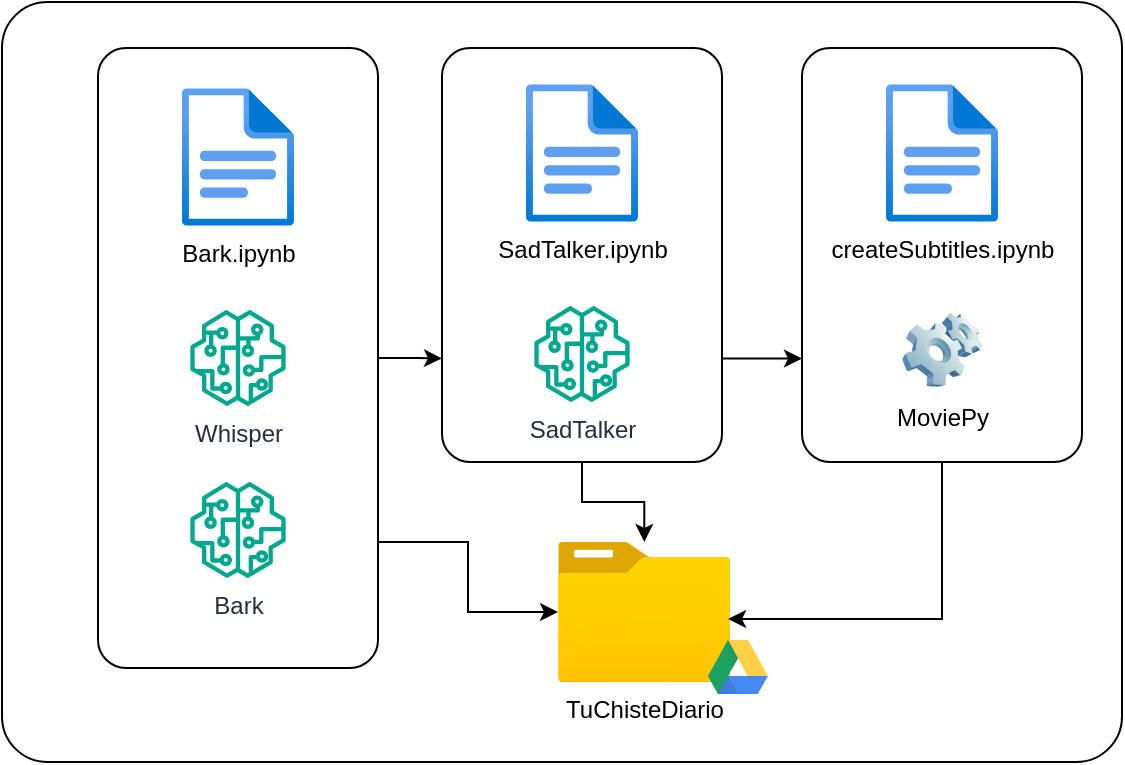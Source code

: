 <mxfile version="22.1.18" type="device">
  <diagram name="Página-1" id="dmKVDUN2Lsdf0M6AFe-A">
    <mxGraphModel dx="786" dy="505" grid="1" gridSize="10" guides="1" tooltips="1" connect="1" arrows="1" fold="1" page="1" pageScale="1" pageWidth="827" pageHeight="1169" math="0" shadow="0">
      <root>
        <mxCell id="0" />
        <mxCell id="1" parent="0" />
        <mxCell id="rxSn5ESXaZDenTGERI-G-1" value="" style="rounded=1;whiteSpace=wrap;html=1;arcSize=6;" vertex="1" parent="1">
          <mxGeometry x="20" y="30" width="560" height="380" as="geometry" />
        </mxCell>
        <mxCell id="rxSn5ESXaZDenTGERI-G-3" value="" style="shape=image;verticalLabelPosition=bottom;labelBackgroundColor=default;verticalAlign=top;aspect=fixed;imageAspect=0;image=https://upload.wikimedia.org/wikipedia/commons/thumb/d/d0/Google_Colaboratory_SVG_Logo.svg/1200px-Google_Colaboratory_SVG_Logo.svg.png;" vertex="1" parent="1">
          <mxGeometry x="500" y="360.73" width="80" height="49.27" as="geometry" />
        </mxCell>
        <mxCell id="rxSn5ESXaZDenTGERI-G-19" style="edgeStyle=orthogonalEdgeStyle;rounded=0;orthogonalLoop=1;jettySize=auto;html=1;entryX=0;entryY=0.75;entryDx=0;entryDy=0;" edge="1" parent="1" source="rxSn5ESXaZDenTGERI-G-6" target="rxSn5ESXaZDenTGERI-G-14">
          <mxGeometry relative="1" as="geometry" />
        </mxCell>
        <mxCell id="rxSn5ESXaZDenTGERI-G-30" style="edgeStyle=orthogonalEdgeStyle;rounded=0;orthogonalLoop=1;jettySize=auto;html=1;" edge="1" parent="1" source="rxSn5ESXaZDenTGERI-G-6" target="rxSn5ESXaZDenTGERI-G-29">
          <mxGeometry relative="1" as="geometry">
            <Array as="points">
              <mxPoint x="253" y="300" />
              <mxPoint x="253" y="335" />
            </Array>
          </mxGeometry>
        </mxCell>
        <mxCell id="rxSn5ESXaZDenTGERI-G-6" value="" style="rounded=1;whiteSpace=wrap;html=1;arcSize=10;" vertex="1" parent="1">
          <mxGeometry x="68" y="53" width="140" height="310" as="geometry" />
        </mxCell>
        <mxCell id="rxSn5ESXaZDenTGERI-G-5" value="Bark.ipynb" style="image;aspect=fixed;html=1;points=[];align=center;fontSize=12;image=img/lib/azure2/general/File.svg;" vertex="1" parent="1">
          <mxGeometry x="110" y="73" width="56.0" height="69" as="geometry" />
        </mxCell>
        <mxCell id="rxSn5ESXaZDenTGERI-G-8" value="Whisper" style="sketch=0;outlineConnect=0;fontColor=#232F3E;gradientColor=none;fillColor=#01A88D;strokeColor=none;dashed=0;verticalLabelPosition=bottom;verticalAlign=top;align=center;html=1;fontSize=12;fontStyle=0;aspect=fixed;pointerEvents=1;shape=mxgraph.aws4.sagemaker_model;" vertex="1" parent="1">
          <mxGeometry x="114" y="184" width="48" height="48" as="geometry" />
        </mxCell>
        <mxCell id="rxSn5ESXaZDenTGERI-G-9" value="Bark" style="sketch=0;outlineConnect=0;fontColor=#232F3E;gradientColor=none;fillColor=#01A88D;strokeColor=none;dashed=0;verticalLabelPosition=bottom;verticalAlign=top;align=center;html=1;fontSize=12;fontStyle=0;aspect=fixed;pointerEvents=1;shape=mxgraph.aws4.sagemaker_model;" vertex="1" parent="1">
          <mxGeometry x="114" y="270" width="48" height="48" as="geometry" />
        </mxCell>
        <mxCell id="rxSn5ESXaZDenTGERI-G-23" style="edgeStyle=orthogonalEdgeStyle;rounded=0;orthogonalLoop=1;jettySize=auto;html=1;exitX=1;exitY=0.75;exitDx=0;exitDy=0;entryX=0;entryY=0.75;entryDx=0;entryDy=0;" edge="1" parent="1" source="rxSn5ESXaZDenTGERI-G-14" target="rxSn5ESXaZDenTGERI-G-20">
          <mxGeometry relative="1" as="geometry" />
        </mxCell>
        <mxCell id="rxSn5ESXaZDenTGERI-G-31" value="" style="edgeStyle=orthogonalEdgeStyle;rounded=0;orthogonalLoop=1;jettySize=auto;html=1;" edge="1" parent="1" source="rxSn5ESXaZDenTGERI-G-14" target="rxSn5ESXaZDenTGERI-G-29">
          <mxGeometry relative="1" as="geometry" />
        </mxCell>
        <mxCell id="rxSn5ESXaZDenTGERI-G-14" value="" style="rounded=1;whiteSpace=wrap;html=1;arcSize=10;" vertex="1" parent="1">
          <mxGeometry x="240" y="53" width="140" height="207" as="geometry" />
        </mxCell>
        <mxCell id="rxSn5ESXaZDenTGERI-G-15" value="SadTalker.ipynb" style="image;aspect=fixed;html=1;points=[];align=center;fontSize=12;image=img/lib/azure2/general/File.svg;" vertex="1" parent="1">
          <mxGeometry x="282" y="71" width="56.0" height="69" as="geometry" />
        </mxCell>
        <mxCell id="rxSn5ESXaZDenTGERI-G-16" value="SadTalker" style="sketch=0;outlineConnect=0;fontColor=#232F3E;gradientColor=none;fillColor=#01A88D;strokeColor=none;dashed=0;verticalLabelPosition=bottom;verticalAlign=top;align=center;html=1;fontSize=12;fontStyle=0;aspect=fixed;pointerEvents=1;shape=mxgraph.aws4.sagemaker_model;" vertex="1" parent="1">
          <mxGeometry x="286" y="182" width="48" height="48" as="geometry" />
        </mxCell>
        <mxCell id="rxSn5ESXaZDenTGERI-G-20" value="" style="rounded=1;whiteSpace=wrap;html=1;arcSize=10;" vertex="1" parent="1">
          <mxGeometry x="420" y="53" width="140" height="207" as="geometry" />
        </mxCell>
        <mxCell id="rxSn5ESXaZDenTGERI-G-21" value="createSubtitles.ipynb" style="image;aspect=fixed;html=1;points=[];align=center;fontSize=12;image=img/lib/azure2/general/File.svg;" vertex="1" parent="1">
          <mxGeometry x="462" y="71" width="56.0" height="69" as="geometry" />
        </mxCell>
        <mxCell id="rxSn5ESXaZDenTGERI-G-24" value="" style="shape=image;verticalLabelPosition=bottom;labelBackgroundColor=default;verticalAlign=top;aspect=fixed;imageAspect=0;image=https://upload.wikimedia.org/wikipedia/commons/thumb/c/c3/Python-logo-notext.svg/1869px-Python-logo-notext.svg.png;" vertex="1" parent="1">
          <mxGeometry x="99" y="120" width="27" height="29.59" as="geometry" />
        </mxCell>
        <mxCell id="rxSn5ESXaZDenTGERI-G-25" value="" style="shape=image;verticalLabelPosition=bottom;labelBackgroundColor=default;verticalAlign=top;aspect=fixed;imageAspect=0;image=https://upload.wikimedia.org/wikipedia/commons/thumb/c/c3/Python-logo-notext.svg/1869px-Python-logo-notext.svg.png;" vertex="1" parent="1">
          <mxGeometry x="271" y="120" width="27" height="29.59" as="geometry" />
        </mxCell>
        <mxCell id="rxSn5ESXaZDenTGERI-G-26" value="" style="shape=image;verticalLabelPosition=bottom;labelBackgroundColor=default;verticalAlign=top;aspect=fixed;imageAspect=0;image=https://upload.wikimedia.org/wikipedia/commons/thumb/c/c3/Python-logo-notext.svg/1869px-Python-logo-notext.svg.png;" vertex="1" parent="1">
          <mxGeometry x="450" y="120" width="27" height="29.59" as="geometry" />
        </mxCell>
        <mxCell id="rxSn5ESXaZDenTGERI-G-28" value="MoviePy" style="image;html=1;image=img/lib/clip_art/computers/Software_128x128.png" vertex="1" parent="1">
          <mxGeometry x="470" y="184" width="40" height="40" as="geometry" />
        </mxCell>
        <mxCell id="rxSn5ESXaZDenTGERI-G-29" value="TuChisteDiario" style="image;aspect=fixed;html=1;points=[];align=center;fontSize=12;image=img/lib/azure2/general/Folder_Blank.svg;" vertex="1" parent="1">
          <mxGeometry x="298" y="300" width="86.25" height="70" as="geometry" />
        </mxCell>
        <mxCell id="rxSn5ESXaZDenTGERI-G-2" value="" style="dashed=0;outlineConnect=0;html=1;align=center;labelPosition=center;verticalLabelPosition=bottom;verticalAlign=top;shape=mxgraph.weblogos.google_drive" vertex="1" parent="1">
          <mxGeometry x="373" y="349" width="30" height="27" as="geometry" />
        </mxCell>
        <mxCell id="rxSn5ESXaZDenTGERI-G-32" style="edgeStyle=orthogonalEdgeStyle;rounded=0;orthogonalLoop=1;jettySize=auto;html=1;entryX=0.986;entryY=0.55;entryDx=0;entryDy=0;entryPerimeter=0;" edge="1" parent="1" source="rxSn5ESXaZDenTGERI-G-20" target="rxSn5ESXaZDenTGERI-G-29">
          <mxGeometry relative="1" as="geometry">
            <Array as="points">
              <mxPoint x="490" y="339" />
            </Array>
          </mxGeometry>
        </mxCell>
      </root>
    </mxGraphModel>
  </diagram>
</mxfile>
